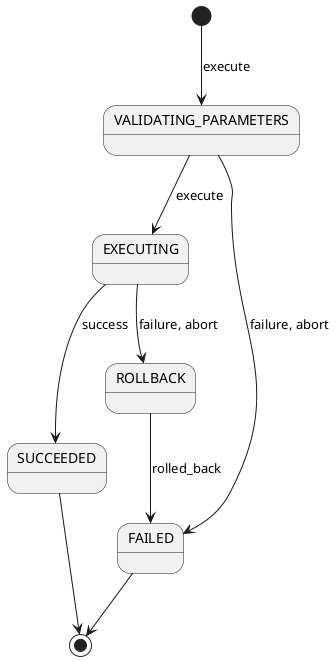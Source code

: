 @startuml
[*] --> VALIDATING_PARAMETERS : execute
VALIDATING_PARAMETERS --> EXECUTING : execute
VALIDATING_PARAMETERS --> FAILED : failure, abort

EXECUTING --> SUCCEEDED : success
EXECUTING --> ROLLBACK : failure, abort

ROLLBACK --> FAILED : rolled_back

SUCCEEDED --> [*]
FAILED --> [*]
@enduml